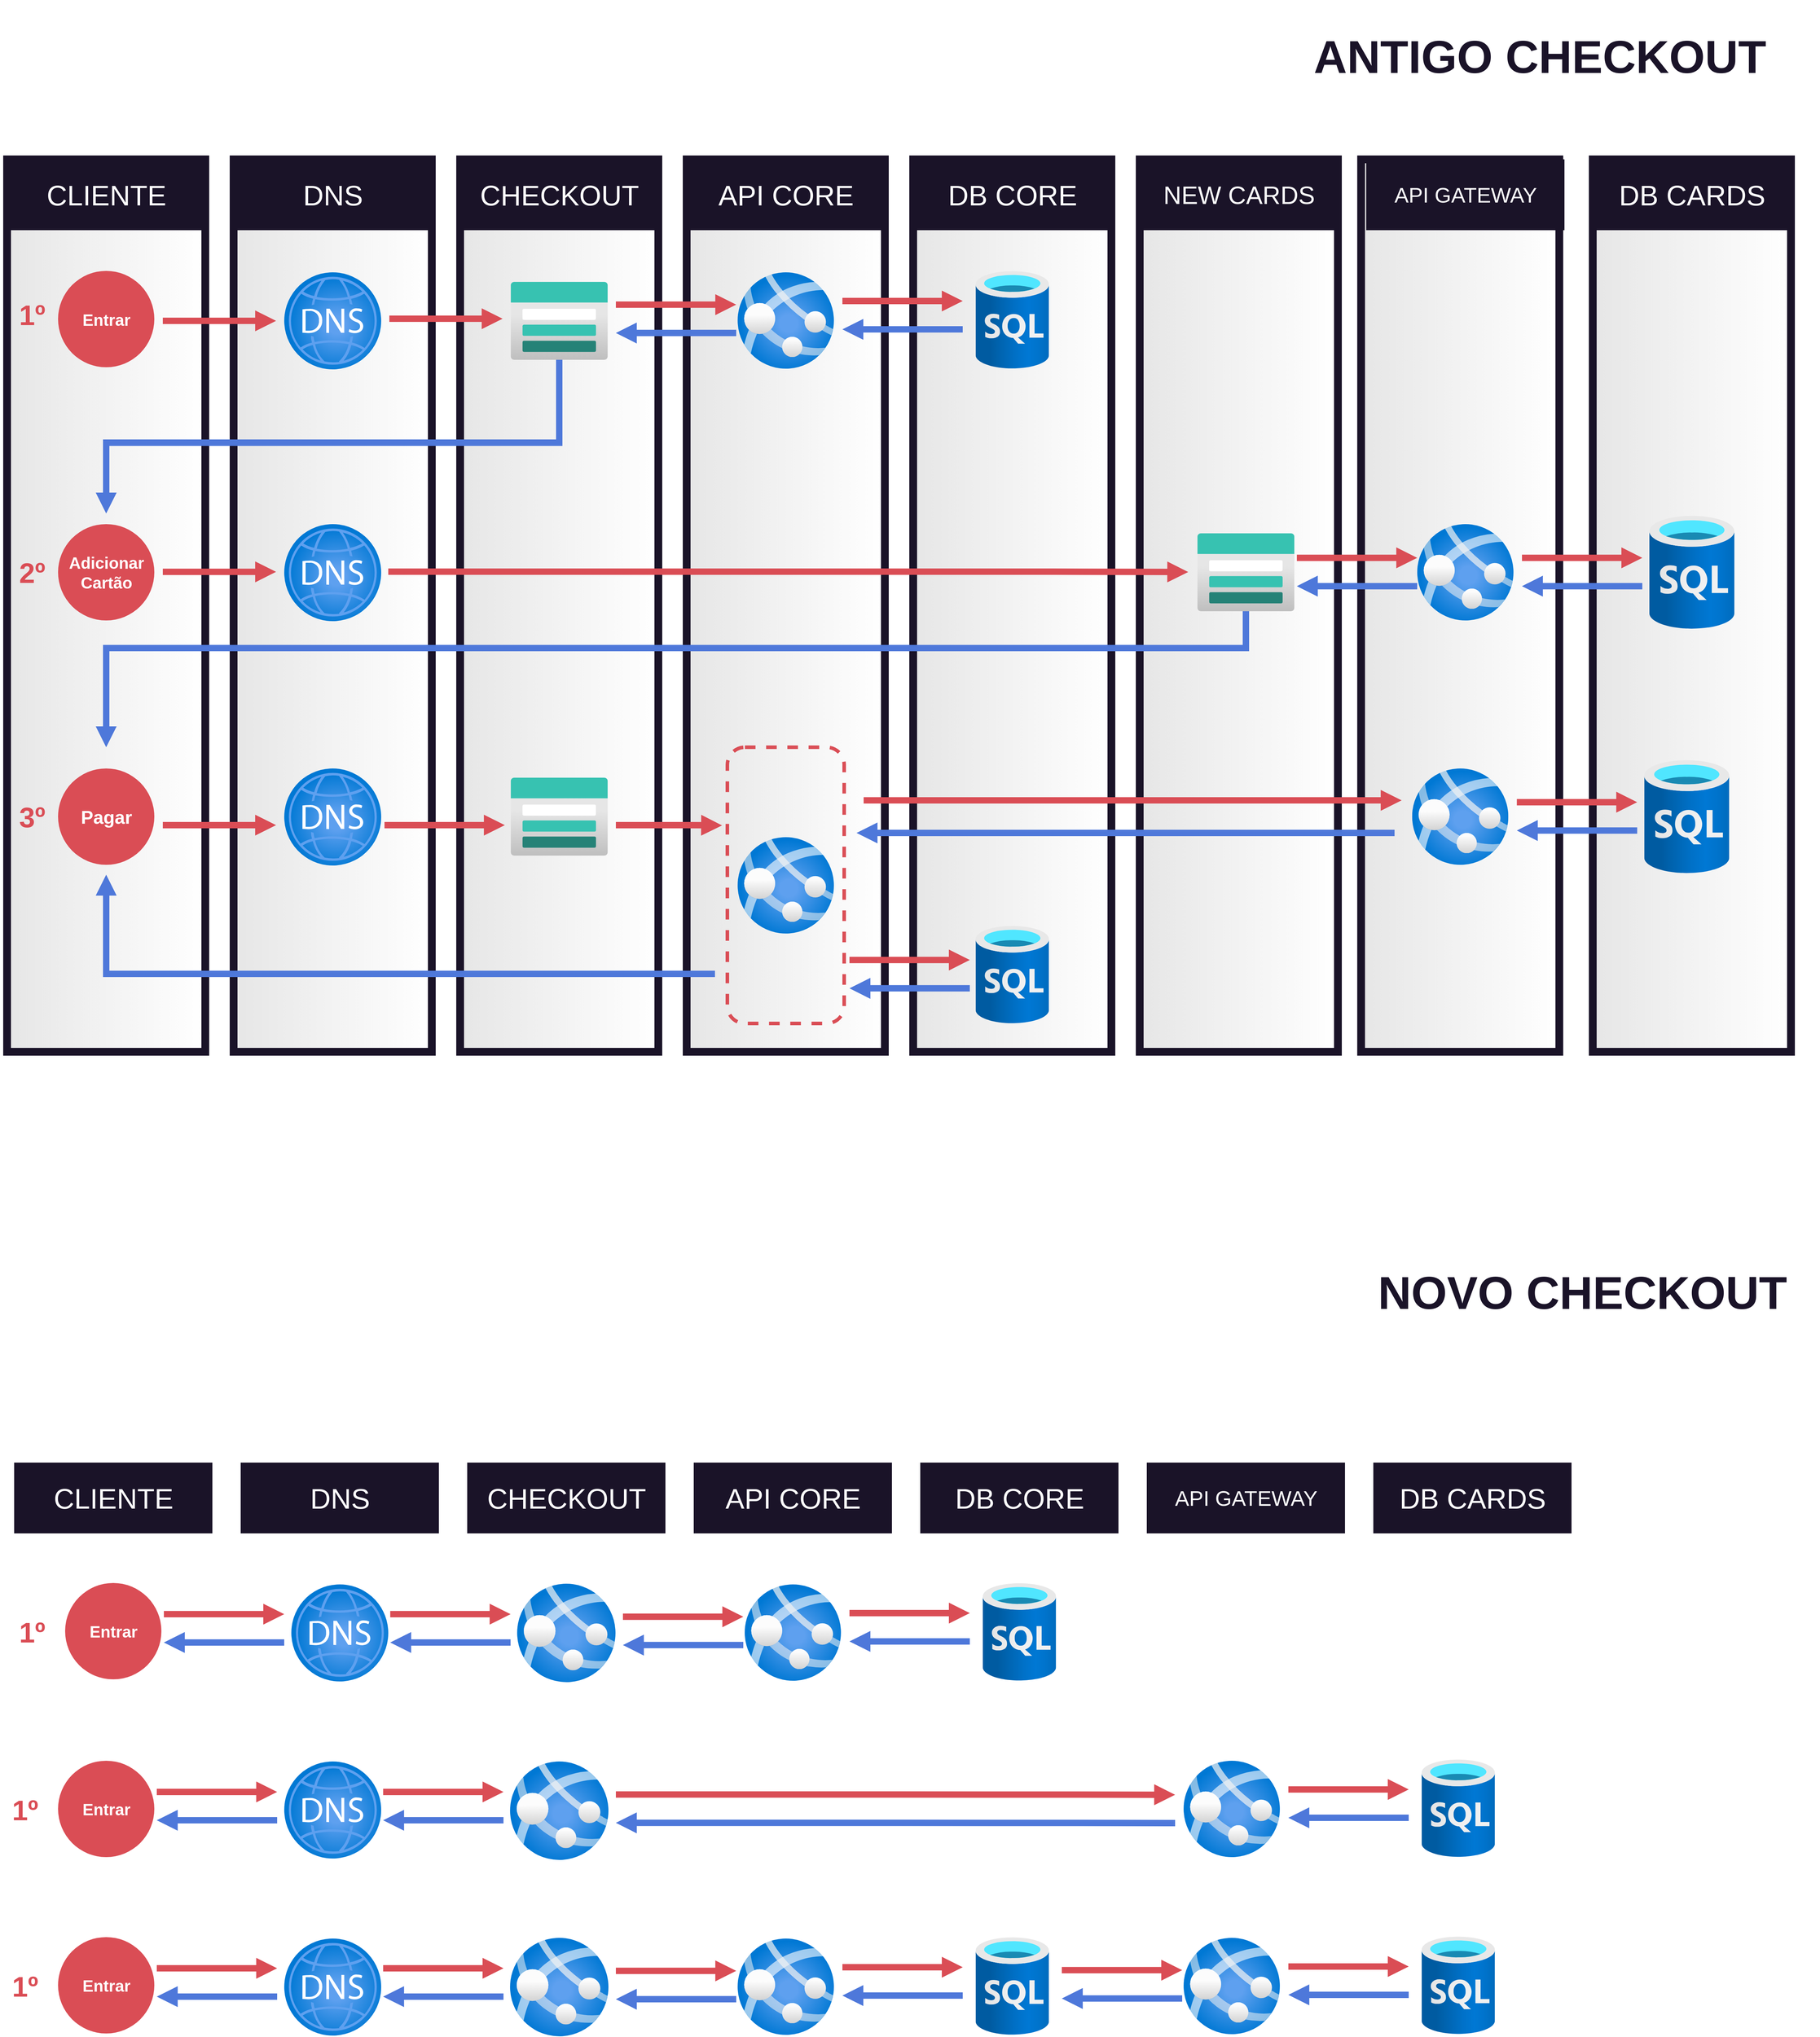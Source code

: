 <mxfile version="14.2.9" type="github">
  <diagram id="f_o0BvziBfYcsVFwPopD" name="Page-1">
    <mxGraphModel dx="3472" dy="2667" grid="1" gridSize="10" guides="1" tooltips="1" connect="1" arrows="1" fold="1" page="1" pageScale="1" pageWidth="1169" pageHeight="827" math="0" shadow="0">
      <root>
        <mxCell id="0" />
        <mxCell id="1" parent="0" />
        <mxCell id="vXBK9l9yCr8DbJ2hp1-x-25" value="" style="rounded=0;whiteSpace=wrap;html=1;strokeColor=#1A1328;strokeWidth=11;gradientDirection=east;gradientColor=#FFFFFF;fillColor=#E6E6E6;" vertex="1" parent="1">
          <mxGeometry x="2320" y="220" width="280" height="1260" as="geometry" />
        </mxCell>
        <mxCell id="vXBK9l9yCr8DbJ2hp1-x-24" value="" style="rounded=0;whiteSpace=wrap;html=1;strokeColor=#1A1328;strokeWidth=11;gradientDirection=east;gradientColor=#FFFFFF;fillColor=#E6E6E6;" vertex="1" parent="1">
          <mxGeometry x="1992.75" y="220" width="280" height="1260" as="geometry" />
        </mxCell>
        <mxCell id="vXBK9l9yCr8DbJ2hp1-x-21" value="" style="rounded=0;whiteSpace=wrap;html=1;strokeColor=#1A1328;strokeWidth=11;gradientDirection=east;gradientColor=#FFFFFF;fillColor=#E6E6E6;" vertex="1" parent="1">
          <mxGeometry x="1680" y="220" width="280" height="1260" as="geometry" />
        </mxCell>
        <mxCell id="vXBK9l9yCr8DbJ2hp1-x-19" value="" style="rounded=0;whiteSpace=wrap;html=1;strokeColor=#1A1328;strokeWidth=11;gradientDirection=east;gradientColor=#FFFFFF;fillColor=#E6E6E6;" vertex="1" parent="1">
          <mxGeometry x="1360" y="220" width="280" height="1260" as="geometry" />
        </mxCell>
        <mxCell id="vXBK9l9yCr8DbJ2hp1-x-18" value="" style="rounded=0;whiteSpace=wrap;html=1;strokeColor=#1A1328;strokeWidth=11;gradientDirection=east;gradientColor=#FFFFFF;fillColor=#E6E6E6;" vertex="1" parent="1">
          <mxGeometry x="1040" y="220" width="280" height="1260" as="geometry" />
        </mxCell>
        <mxCell id="vXBK9l9yCr8DbJ2hp1-x-17" value="" style="rounded=0;whiteSpace=wrap;html=1;strokeColor=#1A1328;strokeWidth=11;gradientDirection=east;gradientColor=#FFFFFF;fillColor=#E6E6E6;" vertex="1" parent="1">
          <mxGeometry x="720" y="220" width="280" height="1260" as="geometry" />
        </mxCell>
        <mxCell id="vXBK9l9yCr8DbJ2hp1-x-10" value="" style="rounded=0;whiteSpace=wrap;html=1;strokeColor=#1A1328;strokeWidth=11;gradientDirection=east;gradientColor=#FFFFFF;fillColor=#E6E6E6;" vertex="1" parent="1">
          <mxGeometry x="400" y="220" width="280" height="1260" as="geometry" />
        </mxCell>
        <mxCell id="3HDrs7TiIz97HyeVfw63-21" value="" style="group" parent="1" vertex="1" connectable="0">
          <mxGeometry x="80" y="220" width="280" height="1260" as="geometry" />
        </mxCell>
        <mxCell id="vXBK9l9yCr8DbJ2hp1-x-9" value="" style="rounded=0;whiteSpace=wrap;html=1;strokeColor=#1A1328;strokeWidth=11;gradientDirection=east;gradientColor=#FFFFFF;fillColor=#E6E6E6;" vertex="1" parent="3HDrs7TiIz97HyeVfw63-21">
          <mxGeometry width="280" height="1260" as="geometry" />
        </mxCell>
        <mxCell id="3HDrs7TiIz97HyeVfw63-8" value="" style="rounded=0;whiteSpace=wrap;html=1;strokeColor=none;fillColor=#1a1328;" parent="3HDrs7TiIz97HyeVfw63-21" vertex="1">
          <mxGeometry width="280" height="100" as="geometry" />
        </mxCell>
        <mxCell id="3HDrs7TiIz97HyeVfw63-1" value="&lt;blockquote&gt;&lt;font style=&quot;font-size: 40px&quot; color=&quot;#ffffff&quot;&gt;CLIENTE&lt;/font&gt;&lt;/blockquote&gt;" style="text;html=1;align=center;verticalAlign=middle;resizable=0;points=[];autosize=1;" parent="3HDrs7TiIz97HyeVfw63-21" vertex="1">
          <mxGeometry x="10" y="25" width="260" height="50" as="geometry" />
        </mxCell>
        <mxCell id="KzzJCXppMp0--s7cKcIQ-2" value="&lt;p&gt;&lt;span style=&quot;font-size: 40px&quot;&gt;&lt;font color=&quot;#da4d55&quot;&gt;&lt;b&gt;1º&lt;/b&gt;&lt;/font&gt;&lt;/span&gt;&lt;/p&gt;" style="text;html=1;align=center;verticalAlign=middle;resizable=0;points=[];autosize=1;" parent="3HDrs7TiIz97HyeVfw63-21" vertex="1">
          <mxGeometry x="10" y="194" width="50" height="50" as="geometry" />
        </mxCell>
        <mxCell id="vXBK9l9yCr8DbJ2hp1-x-8" value="&lt;p&gt;&lt;span style=&quot;font-size: 40px&quot;&gt;&lt;font color=&quot;#da4d55&quot;&gt;&lt;b&gt;3º&lt;/b&gt;&lt;/font&gt;&lt;/span&gt;&lt;/p&gt;" style="text;html=1;align=center;verticalAlign=middle;resizable=0;points=[];autosize=1;" vertex="1" parent="3HDrs7TiIz97HyeVfw63-21">
          <mxGeometry x="10" y="903" width="50" height="50" as="geometry" />
        </mxCell>
        <mxCell id="vXBK9l9yCr8DbJ2hp1-x-5" value="" style="group" vertex="1" connectable="0" parent="1">
          <mxGeometry x="130" y="2230" width="200" height="136" as="geometry" />
        </mxCell>
        <mxCell id="vXBK9l9yCr8DbJ2hp1-x-6" value="" style="ellipse;whiteSpace=wrap;html=1;aspect=fixed;fillColor=#DA4D55;strokeColor=none;" vertex="1" parent="vXBK9l9yCr8DbJ2hp1-x-5">
          <mxGeometry x="32" width="136" height="136" as="geometry" />
        </mxCell>
        <mxCell id="vXBK9l9yCr8DbJ2hp1-x-7" value="&lt;blockquote&gt;&lt;font color=&quot;#ffffff&quot;&gt;&lt;span style=&quot;font-size: 23px&quot;&gt;&lt;b&gt;Entrar&lt;/b&gt;&lt;/span&gt;&lt;/font&gt;&lt;/blockquote&gt;" style="text;html=1;align=center;verticalAlign=middle;resizable=0;points=[];autosize=1;" vertex="1" parent="vXBK9l9yCr8DbJ2hp1-x-5">
          <mxGeometry x="20" y="44" width="160" height="50" as="geometry" />
        </mxCell>
        <mxCell id="aMvKOuap34xrqxoU1A8s-1" value="" style="group" parent="1" vertex="1" connectable="0">
          <mxGeometry x="120" y="377.5" width="200" height="136" as="geometry" />
        </mxCell>
        <mxCell id="aMvKOuap34xrqxoU1A8s-2" value="" style="ellipse;whiteSpace=wrap;html=1;aspect=fixed;fillColor=#DA4D55;strokeColor=none;" parent="aMvKOuap34xrqxoU1A8s-1" vertex="1">
          <mxGeometry x="32" width="136" height="136" as="geometry" />
        </mxCell>
        <mxCell id="aMvKOuap34xrqxoU1A8s-3" value="&lt;blockquote&gt;&lt;font color=&quot;#ffffff&quot;&gt;&lt;span style=&quot;font-size: 23px&quot;&gt;&lt;b&gt;Entrar&lt;/b&gt;&lt;/span&gt;&lt;/font&gt;&lt;/blockquote&gt;" style="text;html=1;align=center;verticalAlign=middle;resizable=0;points=[];autosize=1;" parent="aMvKOuap34xrqxoU1A8s-1" vertex="1">
          <mxGeometry x="20" y="44" width="160" height="50" as="geometry" />
        </mxCell>
        <mxCell id="KzzJCXppMp0--s7cKcIQ-30" value="" style="rounded=1;whiteSpace=wrap;html=1;gradientColor=none;fillColor=none;dashed=1;strokeColor=#DA4D55;strokeWidth=5;glass=0;" parent="1" vertex="1">
          <mxGeometry x="1097.5" y="1050" width="165" height="390" as="geometry" />
        </mxCell>
        <mxCell id="3HDrs7TiIz97HyeVfw63-12" value="" style="shape=image;imageAspect=0;aspect=fixed;verticalLabelPosition=bottom;verticalAlign=top;image=https://encrypted-tbn0.gstatic.com/images?q=tbn:ANd9GcRmZmVbQkiHEiLqcfqpbLFbAjQ5cH3HpS4ydA&amp;usqp=CAU;" parent="1" vertex="1">
          <mxGeometry x="70" y="-5" width="370.91" height="160" as="geometry" />
        </mxCell>
        <mxCell id="3HDrs7TiIz97HyeVfw63-22" value="" style="group" parent="1" vertex="1" connectable="0">
          <mxGeometry x="400" y="220" width="280" height="100" as="geometry" />
        </mxCell>
        <mxCell id="3HDrs7TiIz97HyeVfw63-14" value="" style="rounded=0;whiteSpace=wrap;html=1;strokeColor=none;fillColor=#1a1328;" parent="3HDrs7TiIz97HyeVfw63-22" vertex="1">
          <mxGeometry width="280" height="100" as="geometry" />
        </mxCell>
        <mxCell id="3HDrs7TiIz97HyeVfw63-2" value="&lt;blockquote&gt;&lt;span style=&quot;font-size: 40px&quot;&gt;&lt;font color=&quot;#ffffff&quot;&gt;DNS&lt;/font&gt;&lt;/span&gt;&lt;/blockquote&gt;" style="text;html=1;align=center;verticalAlign=middle;resizable=0;points=[];autosize=1;" parent="3HDrs7TiIz97HyeVfw63-22" vertex="1">
          <mxGeometry x="50" y="25" width="180" height="50" as="geometry" />
        </mxCell>
        <mxCell id="3HDrs7TiIz97HyeVfw63-23" value="" style="group" parent="1" vertex="1" connectable="0">
          <mxGeometry x="700" y="220" width="320" height="100" as="geometry" />
        </mxCell>
        <mxCell id="3HDrs7TiIz97HyeVfw63-15" value="" style="rounded=0;whiteSpace=wrap;html=1;strokeColor=none;fillColor=#1a1328;" parent="3HDrs7TiIz97HyeVfw63-23" vertex="1">
          <mxGeometry x="20" width="280" height="100" as="geometry" />
        </mxCell>
        <mxCell id="3HDrs7TiIz97HyeVfw63-3" value="&lt;blockquote&gt;&lt;font style=&quot;font-size: 40px&quot; color=&quot;#ffffff&quot;&gt;CHECKOUT&lt;/font&gt;&lt;/blockquote&gt;" style="text;html=1;align=center;verticalAlign=middle;resizable=0;points=[];autosize=1;" parent="3HDrs7TiIz97HyeVfw63-23" vertex="1">
          <mxGeometry y="25" width="320" height="50" as="geometry" />
        </mxCell>
        <mxCell id="3HDrs7TiIz97HyeVfw63-24" value="" style="group" parent="1" vertex="1" connectable="0">
          <mxGeometry x="1035" y="220" width="290" height="100" as="geometry" />
        </mxCell>
        <mxCell id="3HDrs7TiIz97HyeVfw63-16" value="" style="rounded=0;whiteSpace=wrap;html=1;strokeColor=none;fillColor=#1a1328;" parent="3HDrs7TiIz97HyeVfw63-24" vertex="1">
          <mxGeometry x="5" width="280" height="100" as="geometry" />
        </mxCell>
        <mxCell id="3HDrs7TiIz97HyeVfw63-4" value="&lt;blockquote&gt;&lt;font style=&quot;font-size: 40px&quot; color=&quot;#ffffff&quot;&gt;API CORE&lt;/font&gt;&lt;/blockquote&gt;" style="text;html=1;align=center;verticalAlign=middle;resizable=0;points=[];autosize=1;" parent="3HDrs7TiIz97HyeVfw63-24" vertex="1">
          <mxGeometry y="25" width="290" height="50" as="geometry" />
        </mxCell>
        <mxCell id="3HDrs7TiIz97HyeVfw63-25" value="" style="group" parent="1" vertex="1" connectable="0">
          <mxGeometry x="1360" y="220" width="280" height="100" as="geometry" />
        </mxCell>
        <mxCell id="3HDrs7TiIz97HyeVfw63-17" value="" style="rounded=0;whiteSpace=wrap;html=1;strokeColor=none;fillColor=#1a1328;" parent="3HDrs7TiIz97HyeVfw63-25" vertex="1">
          <mxGeometry width="280" height="100" as="geometry" />
        </mxCell>
        <mxCell id="3HDrs7TiIz97HyeVfw63-5" value="&lt;blockquote&gt;&lt;font style=&quot;font-size: 40px&quot; color=&quot;#ffffff&quot;&gt;DB CORE&lt;/font&gt;&lt;/blockquote&gt;" style="text;html=1;align=center;verticalAlign=middle;resizable=0;points=[];autosize=1;" parent="3HDrs7TiIz97HyeVfw63-25" vertex="1">
          <mxGeometry y="25" width="280" height="50" as="geometry" />
        </mxCell>
        <mxCell id="3HDrs7TiIz97HyeVfw63-26" value="" style="group" parent="1" vertex="1" connectable="0">
          <mxGeometry x="1990" y="220" width="300" height="100" as="geometry" />
        </mxCell>
        <mxCell id="3HDrs7TiIz97HyeVfw63-18" value="" style="rounded=0;whiteSpace=wrap;html=1;strokeColor=none;fillColor=#1a1328;" parent="3HDrs7TiIz97HyeVfw63-26" vertex="1">
          <mxGeometry x="10" width="280" height="100" as="geometry" />
        </mxCell>
        <mxCell id="3HDrs7TiIz97HyeVfw63-6" value="&lt;blockquote style=&quot;font-size: 30px&quot;&gt;&lt;font color=&quot;#ffffff&quot; style=&quot;font-size: 30px&quot;&gt;API&amp;nbsp;&lt;/font&gt;&lt;span style=&quot;color: rgb(255 , 255 , 255)&quot;&gt;GATEWAY&lt;/span&gt;&lt;/blockquote&gt;" style="text;html=1;align=center;verticalAlign=middle;resizable=0;points=[];autosize=1;" parent="3HDrs7TiIz97HyeVfw63-26" vertex="1">
          <mxGeometry y="10" width="300" height="80" as="geometry" />
        </mxCell>
        <mxCell id="3HDrs7TiIz97HyeVfw63-27" value="" style="group" parent="1" vertex="1" connectable="0">
          <mxGeometry x="2310" y="220" width="300" height="100" as="geometry" />
        </mxCell>
        <mxCell id="3HDrs7TiIz97HyeVfw63-19" value="" style="rounded=0;whiteSpace=wrap;html=1;strokeColor=none;fillColor=#1a1328;" parent="3HDrs7TiIz97HyeVfw63-27" vertex="1">
          <mxGeometry x="10" width="280" height="100" as="geometry" />
        </mxCell>
        <mxCell id="3HDrs7TiIz97HyeVfw63-7" value="&lt;blockquote&gt;&lt;font style=&quot;font-size: 40px&quot; color=&quot;#ffffff&quot;&gt;DB CARDS&lt;/font&gt;&lt;/blockquote&gt;" style="text;html=1;align=center;verticalAlign=middle;resizable=0;points=[];autosize=1;" parent="3HDrs7TiIz97HyeVfw63-27" vertex="1">
          <mxGeometry y="25" width="300" height="50" as="geometry" />
        </mxCell>
        <mxCell id="3HDrs7TiIz97HyeVfw63-43" style="edgeStyle=orthogonalEdgeStyle;rounded=0;orthogonalLoop=1;jettySize=auto;html=1;strokeWidth=9;endArrow=block;endFill=1;strokeColor=#DA4D55;" parent="1" edge="1">
          <mxGeometry relative="1" as="geometry">
            <mxPoint x="300" y="448" as="sourcePoint" />
            <mxPoint x="460" y="448" as="targetPoint" />
          </mxGeometry>
        </mxCell>
        <mxCell id="3HDrs7TiIz97HyeVfw63-30" value="" style="aspect=fixed;html=1;points=[];align=center;image;fontSize=12;image=img/lib/azure2/networking/DNS_Zones.svg;strokeColor=#FFFFFF;fillColor=#1a1328;" parent="1" vertex="1">
          <mxGeometry x="471.5" y="379.5" width="137" height="137" as="geometry" />
        </mxCell>
        <mxCell id="3HDrs7TiIz97HyeVfw63-33" value="" style="aspect=fixed;html=1;points=[];align=center;image;fontSize=12;image=img/lib/azure2/storage/Storage_Accounts.svg;strokeColor=#FFFFFF;fillColor=#1a1328;" parent="1" vertex="1">
          <mxGeometry x="791.25" y="393" width="137.5" height="110" as="geometry" />
        </mxCell>
        <mxCell id="3HDrs7TiIz97HyeVfw63-37" value="" style="aspect=fixed;html=1;points=[];align=center;image;fontSize=12;image=img/lib/azure2/containers/App_Services.svg;strokeColor=#FFFFFF;fillColor=#1a1328;" parent="1" vertex="1">
          <mxGeometry x="1112" y="379.5" width="136" height="136" as="geometry" />
        </mxCell>
        <mxCell id="3HDrs7TiIz97HyeVfw63-39" value="" style="aspect=fixed;html=1;points=[];align=center;image;fontSize=12;image=img/lib/azure2/databases/SQL_Database.svg;strokeColor=#FFFFFF;fillColor=#1A1328;" parent="1" vertex="1">
          <mxGeometry x="1448.25" y="377.5" width="103.5" height="138" as="geometry" />
        </mxCell>
        <mxCell id="3HDrs7TiIz97HyeVfw63-40" value="" style="aspect=fixed;html=1;points=[];align=center;image;fontSize=12;image=img/lib/azure2/containers/App_Services.svg;strokeColor=#FFFFFF;fillColor=#1a1328;" parent="1" vertex="1">
          <mxGeometry x="2072" y="735" width="136" height="136" as="geometry" />
        </mxCell>
        <mxCell id="3HDrs7TiIz97HyeVfw63-42" value="" style="aspect=fixed;html=1;points=[];align=center;image;fontSize=12;image=img/lib/azure2/databases/SQL_Database.svg;strokeColor=#FFFFFF;fillColor=#1A1328;" parent="1" vertex="1">
          <mxGeometry x="2400" y="723" width="120" height="160" as="geometry" />
        </mxCell>
        <mxCell id="3HDrs7TiIz97HyeVfw63-44" style="edgeStyle=orthogonalEdgeStyle;rounded=0;orthogonalLoop=1;jettySize=auto;html=1;strokeWidth=9;endArrow=block;endFill=1;strokeColor=#DA4D55;" parent="1" edge="1">
          <mxGeometry relative="1" as="geometry">
            <mxPoint x="620" y="445" as="sourcePoint" />
            <mxPoint x="780" y="445" as="targetPoint" />
          </mxGeometry>
        </mxCell>
        <mxCell id="3HDrs7TiIz97HyeVfw63-53" style="edgeStyle=orthogonalEdgeStyle;rounded=0;orthogonalLoop=1;jettySize=auto;html=1;strokeWidth=9;endArrow=block;endFill=1;strokeColor=#DA4D55;" parent="1" edge="1">
          <mxGeometry relative="1" as="geometry">
            <mxPoint x="1260" y="420.0" as="sourcePoint" />
            <mxPoint x="1430" y="420.0" as="targetPoint" />
          </mxGeometry>
        </mxCell>
        <mxCell id="3HDrs7TiIz97HyeVfw63-54" style="edgeStyle=orthogonalEdgeStyle;rounded=0;orthogonalLoop=1;jettySize=auto;html=1;strokeWidth=9;endArrow=none;endFill=0;startArrow=block;startFill=1;strokeColor=#4E78DA;" parent="1" edge="1">
          <mxGeometry relative="1" as="geometry">
            <mxPoint x="1260" y="460.0" as="sourcePoint" />
            <mxPoint x="1430" y="460.0" as="targetPoint" />
          </mxGeometry>
        </mxCell>
        <mxCell id="3HDrs7TiIz97HyeVfw63-55" style="edgeStyle=orthogonalEdgeStyle;rounded=0;orthogonalLoop=1;jettySize=auto;html=1;strokeWidth=9;endArrow=block;endFill=1;strokeColor=#DA4D55;" parent="1" edge="1">
          <mxGeometry relative="1" as="geometry">
            <mxPoint x="940" y="425.16" as="sourcePoint" />
            <mxPoint x="1110" y="425.16" as="targetPoint" />
          </mxGeometry>
        </mxCell>
        <mxCell id="3HDrs7TiIz97HyeVfw63-56" style="edgeStyle=orthogonalEdgeStyle;rounded=0;orthogonalLoop=1;jettySize=auto;html=1;strokeWidth=9;endArrow=none;endFill=0;startArrow=block;startFill=1;strokeColor=#4E78DA;" parent="1" edge="1">
          <mxGeometry relative="1" as="geometry">
            <mxPoint x="940" y="465.16" as="sourcePoint" />
            <mxPoint x="1110" y="465.16" as="targetPoint" />
          </mxGeometry>
        </mxCell>
        <mxCell id="KzzJCXppMp0--s7cKcIQ-1" style="edgeStyle=orthogonalEdgeStyle;rounded=0;orthogonalLoop=1;jettySize=auto;html=1;strokeWidth=9;endArrow=none;endFill=0;startArrow=block;startFill=1;strokeColor=#4E78DA;" parent="1" target="3HDrs7TiIz97HyeVfw63-33" edge="1">
          <mxGeometry relative="1" as="geometry">
            <mxPoint x="220" y="720" as="sourcePoint" />
            <mxPoint x="880" y="560.0" as="targetPoint" />
            <Array as="points">
              <mxPoint x="220" y="620" />
              <mxPoint x="860" y="620" />
            </Array>
          </mxGeometry>
        </mxCell>
        <mxCell id="KzzJCXppMp0--s7cKcIQ-6" style="edgeStyle=orthogonalEdgeStyle;rounded=0;orthogonalLoop=1;jettySize=auto;html=1;strokeWidth=9;endArrow=block;endFill=1;strokeColor=#DA4D55;" parent="1" edge="1">
          <mxGeometry relative="1" as="geometry">
            <mxPoint x="618.5" y="802.07" as="sourcePoint" />
            <mxPoint x="1748.5" y="802.57" as="targetPoint" />
            <Array as="points">
              <mxPoint x="1558.5" y="802.57" />
              <mxPoint x="1558.5" y="802.57" />
            </Array>
          </mxGeometry>
        </mxCell>
        <mxCell id="KzzJCXppMp0--s7cKcIQ-8" value="" style="group" parent="1" vertex="1" connectable="0">
          <mxGeometry x="1670" y="220" width="320" height="100" as="geometry" />
        </mxCell>
        <mxCell id="KzzJCXppMp0--s7cKcIQ-9" value="" style="rounded=0;whiteSpace=wrap;html=1;strokeColor=none;fillColor=#1a1328;" parent="KzzJCXppMp0--s7cKcIQ-8" vertex="1">
          <mxGeometry x="10" width="280" height="100" as="geometry" />
        </mxCell>
        <mxCell id="KzzJCXppMp0--s7cKcIQ-10" value="&lt;blockquote&gt;&lt;font color=&quot;#ffffff&quot; style=&quot;font-size: 35px&quot;&gt;NEW CARDS&lt;/font&gt;&lt;/blockquote&gt;" style="text;html=1;align=center;verticalAlign=middle;resizable=0;points=[];autosize=1;" parent="KzzJCXppMp0--s7cKcIQ-8" vertex="1">
          <mxGeometry x="-5" y="25" width="310" height="50" as="geometry" />
        </mxCell>
        <mxCell id="KzzJCXppMp0--s7cKcIQ-11" value="" style="aspect=fixed;html=1;points=[];align=center;image;fontSize=12;image=img/lib/azure2/storage/Storage_Accounts.svg;strokeColor=#FFFFFF;fillColor=#1a1328;" parent="1" vertex="1">
          <mxGeometry x="1761.25" y="748" width="137.5" height="110" as="geometry" />
        </mxCell>
        <mxCell id="KzzJCXppMp0--s7cKcIQ-12" style="edgeStyle=orthogonalEdgeStyle;rounded=0;orthogonalLoop=1;jettySize=auto;html=1;strokeWidth=9;endArrow=block;endFill=1;strokeColor=#DA4D55;" parent="1" edge="1">
          <mxGeometry relative="1" as="geometry">
            <mxPoint x="2220" y="782.58" as="sourcePoint" />
            <mxPoint x="2390" y="782.58" as="targetPoint" />
          </mxGeometry>
        </mxCell>
        <mxCell id="KzzJCXppMp0--s7cKcIQ-13" style="edgeStyle=orthogonalEdgeStyle;rounded=0;orthogonalLoop=1;jettySize=auto;html=1;strokeWidth=9;endArrow=none;endFill=0;startArrow=block;startFill=1;strokeColor=#4E78DA;" parent="1" edge="1">
          <mxGeometry relative="1" as="geometry">
            <mxPoint x="2220" y="822.58" as="sourcePoint" />
            <mxPoint x="2390" y="822.58" as="targetPoint" />
          </mxGeometry>
        </mxCell>
        <mxCell id="KzzJCXppMp0--s7cKcIQ-14" style="edgeStyle=orthogonalEdgeStyle;rounded=0;orthogonalLoop=1;jettySize=auto;html=1;strokeWidth=9;endArrow=block;endFill=1;strokeColor=#DA4D55;" parent="1" edge="1">
          <mxGeometry relative="1" as="geometry">
            <mxPoint x="1902" y="782.58" as="sourcePoint" />
            <mxPoint x="2072" y="782.58" as="targetPoint" />
          </mxGeometry>
        </mxCell>
        <mxCell id="KzzJCXppMp0--s7cKcIQ-15" style="edgeStyle=orthogonalEdgeStyle;rounded=0;orthogonalLoop=1;jettySize=auto;html=1;strokeWidth=9;endArrow=none;endFill=0;startArrow=block;startFill=1;strokeColor=#4E78DA;" parent="1" edge="1">
          <mxGeometry relative="1" as="geometry">
            <mxPoint x="1902" y="822.58" as="sourcePoint" />
            <mxPoint x="2072" y="822.58" as="targetPoint" />
          </mxGeometry>
        </mxCell>
        <mxCell id="KzzJCXppMp0--s7cKcIQ-16" style="edgeStyle=orthogonalEdgeStyle;rounded=0;orthogonalLoop=1;jettySize=auto;html=1;strokeWidth=9;endArrow=none;endFill=0;startArrow=block;startFill=1;strokeColor=#4E78DA;" parent="1" target="KzzJCXppMp0--s7cKcIQ-11" edge="1">
          <mxGeometry relative="1" as="geometry">
            <mxPoint x="220" y="1050" as="sourcePoint" />
            <mxPoint x="1820" y="860" as="targetPoint" />
            <Array as="points">
              <mxPoint x="220" y="910" />
              <mxPoint x="1830" y="910" />
            </Array>
          </mxGeometry>
        </mxCell>
        <mxCell id="KzzJCXppMp0--s7cKcIQ-17" value="" style="aspect=fixed;html=1;points=[];align=center;image;fontSize=12;image=img/lib/azure2/networking/DNS_Zones.svg;strokeColor=#FFFFFF;fillColor=#1a1328;" parent="1" vertex="1">
          <mxGeometry x="471.5" y="735" width="137" height="137" as="geometry" />
        </mxCell>
        <mxCell id="KzzJCXppMp0--s7cKcIQ-18" style="edgeStyle=orthogonalEdgeStyle;rounded=0;orthogonalLoop=1;jettySize=auto;html=1;strokeWidth=9;endArrow=block;endFill=1;strokeColor=#DA4D55;" parent="1" edge="1">
          <mxGeometry relative="1" as="geometry">
            <mxPoint x="300" y="802.41" as="sourcePoint" />
            <mxPoint x="460" y="802.41" as="targetPoint" />
          </mxGeometry>
        </mxCell>
        <mxCell id="KzzJCXppMp0--s7cKcIQ-21" value="" style="group" parent="1" vertex="1" connectable="0">
          <mxGeometry x="120" y="735" width="200" height="136" as="geometry" />
        </mxCell>
        <mxCell id="KzzJCXppMp0--s7cKcIQ-3" value="" style="ellipse;whiteSpace=wrap;html=1;aspect=fixed;fillColor=#DA4D55;strokeColor=none;" parent="KzzJCXppMp0--s7cKcIQ-21" vertex="1">
          <mxGeometry x="32" width="136" height="136" as="geometry" />
        </mxCell>
        <mxCell id="KzzJCXppMp0--s7cKcIQ-20" value="&lt;blockquote&gt;&lt;font style=&quot;font-size: 23px&quot; color=&quot;#ffffff&quot;&gt;&lt;b&gt;Adicionar&lt;br&gt;Cartão&lt;/b&gt;&lt;/font&gt;&lt;/blockquote&gt;" style="text;html=1;align=center;verticalAlign=middle;resizable=0;points=[];autosize=1;" parent="KzzJCXppMp0--s7cKcIQ-21" vertex="1">
          <mxGeometry y="34" width="200" height="70" as="geometry" />
        </mxCell>
        <mxCell id="KzzJCXppMp0--s7cKcIQ-4" value="&lt;p&gt;&lt;span style=&quot;font-size: 40px&quot;&gt;&lt;font color=&quot;#da4d55&quot;&gt;&lt;b&gt;2º&lt;/b&gt;&lt;/font&gt;&lt;/span&gt;&lt;/p&gt;" style="text;html=1;align=center;verticalAlign=middle;resizable=0;points=[];autosize=1;" parent="KzzJCXppMp0--s7cKcIQ-21" vertex="1">
          <mxGeometry x="-30" y="43" width="50" height="50" as="geometry" />
        </mxCell>
        <mxCell id="KzzJCXppMp0--s7cKcIQ-23" value="" style="group" parent="1" vertex="1" connectable="0">
          <mxGeometry x="120" y="1080" width="200" height="136" as="geometry" />
        </mxCell>
        <mxCell id="KzzJCXppMp0--s7cKcIQ-24" value="" style="ellipse;whiteSpace=wrap;html=1;aspect=fixed;fillColor=#DA4D55;strokeColor=none;" parent="KzzJCXppMp0--s7cKcIQ-23" vertex="1">
          <mxGeometry x="32" width="136" height="136" as="geometry" />
        </mxCell>
        <mxCell id="KzzJCXppMp0--s7cKcIQ-25" value="&lt;blockquote&gt;&lt;font color=&quot;#ffffff&quot; size=&quot;1&quot;&gt;&lt;b style=&quot;font-size: 26px&quot;&gt;Pagar&lt;/b&gt;&lt;/font&gt;&lt;/blockquote&gt;" style="text;html=1;align=center;verticalAlign=middle;resizable=0;points=[];autosize=1;" parent="KzzJCXppMp0--s7cKcIQ-23" vertex="1">
          <mxGeometry x="15" y="44" width="170" height="50" as="geometry" />
        </mxCell>
        <mxCell id="KzzJCXppMp0--s7cKcIQ-26" value="" style="aspect=fixed;html=1;points=[];align=center;image;fontSize=12;image=img/lib/azure2/networking/DNS_Zones.svg;strokeColor=#FFFFFF;fillColor=#1a1328;" parent="1" vertex="1">
          <mxGeometry x="471.5" y="1080" width="137" height="137" as="geometry" />
        </mxCell>
        <mxCell id="KzzJCXppMp0--s7cKcIQ-27" value="" style="aspect=fixed;html=1;points=[];align=center;image;fontSize=12;image=img/lib/azure2/storage/Storage_Accounts.svg;strokeColor=#FFFFFF;fillColor=#1a1328;" parent="1" vertex="1">
          <mxGeometry x="791.25" y="1093" width="137.5" height="110" as="geometry" />
        </mxCell>
        <mxCell id="KzzJCXppMp0--s7cKcIQ-29" value="" style="aspect=fixed;html=1;points=[];align=center;image;fontSize=12;image=img/lib/azure2/containers/App_Services.svg;strokeColor=#FFFFFF;fillColor=#1a1328;" parent="1" vertex="1">
          <mxGeometry x="1112" y="1177" width="136" height="136" as="geometry" />
        </mxCell>
        <mxCell id="KzzJCXppMp0--s7cKcIQ-32" value="" style="aspect=fixed;html=1;points=[];align=center;image;fontSize=12;image=img/lib/azure2/databases/SQL_Database.svg;strokeColor=#FFFFFF;fillColor=#1A1328;" parent="1" vertex="1">
          <mxGeometry x="1448.25" y="1302" width="103.5" height="138" as="geometry" />
        </mxCell>
        <mxCell id="KzzJCXppMp0--s7cKcIQ-33" style="edgeStyle=orthogonalEdgeStyle;rounded=0;orthogonalLoop=1;jettySize=auto;html=1;strokeWidth=9;endArrow=block;endFill=1;strokeColor=#DA4D55;" parent="1" edge="1">
          <mxGeometry relative="1" as="geometry">
            <mxPoint x="1270" y="1350.41" as="sourcePoint" />
            <mxPoint x="1440" y="1350.41" as="targetPoint" />
          </mxGeometry>
        </mxCell>
        <mxCell id="KzzJCXppMp0--s7cKcIQ-34" style="edgeStyle=orthogonalEdgeStyle;rounded=0;orthogonalLoop=1;jettySize=auto;html=1;strokeWidth=9;endArrow=none;endFill=0;startArrow=block;startFill=1;strokeColor=#4E78DA;" parent="1" edge="1">
          <mxGeometry relative="1" as="geometry">
            <mxPoint x="1270" y="1390.41" as="sourcePoint" />
            <mxPoint x="1440" y="1390.41" as="targetPoint" />
          </mxGeometry>
        </mxCell>
        <mxCell id="KzzJCXppMp0--s7cKcIQ-35" style="edgeStyle=orthogonalEdgeStyle;rounded=0;orthogonalLoop=1;jettySize=auto;html=1;strokeWidth=9;endArrow=block;endFill=1;strokeColor=#DA4D55;" parent="1" edge="1">
          <mxGeometry relative="1" as="geometry">
            <mxPoint x="300" y="1160.0" as="sourcePoint" />
            <mxPoint x="460" y="1160.0" as="targetPoint" />
          </mxGeometry>
        </mxCell>
        <mxCell id="KzzJCXppMp0--s7cKcIQ-36" value="" style="aspect=fixed;html=1;points=[];align=center;image;fontSize=12;image=img/lib/azure2/containers/App_Services.svg;strokeColor=#FFFFFF;fillColor=#1a1328;" parent="1" vertex="1">
          <mxGeometry x="2064.75" y="1080" width="136" height="136" as="geometry" />
        </mxCell>
        <mxCell id="KzzJCXppMp0--s7cKcIQ-37" value="" style="aspect=fixed;html=1;points=[];align=center;image;fontSize=12;image=img/lib/azure2/databases/SQL_Database.svg;strokeColor=#FFFFFF;fillColor=#1A1328;" parent="1" vertex="1">
          <mxGeometry x="2392.75" y="1068" width="120" height="160" as="geometry" />
        </mxCell>
        <mxCell id="KzzJCXppMp0--s7cKcIQ-39" style="edgeStyle=orthogonalEdgeStyle;rounded=0;orthogonalLoop=1;jettySize=auto;html=1;strokeWidth=9;endArrow=block;endFill=1;strokeColor=#DA4D55;" parent="1" edge="1">
          <mxGeometry relative="1" as="geometry">
            <mxPoint x="2212.75" y="1127.58" as="sourcePoint" />
            <mxPoint x="2382.75" y="1127.58" as="targetPoint" />
          </mxGeometry>
        </mxCell>
        <mxCell id="KzzJCXppMp0--s7cKcIQ-40" style="edgeStyle=orthogonalEdgeStyle;rounded=0;orthogonalLoop=1;jettySize=auto;html=1;strokeWidth=9;endArrow=none;endFill=0;startArrow=block;startFill=1;strokeColor=#4E78DA;" parent="1" edge="1">
          <mxGeometry relative="1" as="geometry">
            <mxPoint x="2212.75" y="1167.58" as="sourcePoint" />
            <mxPoint x="2382.75" y="1167.58" as="targetPoint" />
          </mxGeometry>
        </mxCell>
        <mxCell id="KzzJCXppMp0--s7cKcIQ-43" style="edgeStyle=orthogonalEdgeStyle;rounded=0;orthogonalLoop=1;jettySize=auto;html=1;strokeWidth=9;endArrow=block;endFill=1;strokeColor=#DA4D55;" parent="1" edge="1">
          <mxGeometry relative="1" as="geometry">
            <mxPoint x="1290" y="1125" as="sourcePoint" />
            <mxPoint x="2050" y="1125" as="targetPoint" />
            <Array as="points">
              <mxPoint x="1555" y="1125.17" />
              <mxPoint x="1555" y="1125.17" />
            </Array>
          </mxGeometry>
        </mxCell>
        <mxCell id="KzzJCXppMp0--s7cKcIQ-44" style="edgeStyle=orthogonalEdgeStyle;rounded=0;orthogonalLoop=1;jettySize=auto;html=1;strokeWidth=9;endArrow=none;endFill=0;startArrow=block;startFill=1;strokeColor=#4E78DA;" parent="1" edge="1">
          <mxGeometry relative="1" as="geometry">
            <mxPoint x="1280" y="1171" as="sourcePoint" />
            <mxPoint x="2040" y="1171" as="targetPoint" />
            <Array as="points">
              <mxPoint x="1630" y="1171" />
              <mxPoint x="1630" y="1171" />
            </Array>
          </mxGeometry>
        </mxCell>
        <mxCell id="KzzJCXppMp0--s7cKcIQ-45" style="edgeStyle=orthogonalEdgeStyle;rounded=0;orthogonalLoop=1;jettySize=auto;html=1;strokeWidth=9;endArrow=block;endFill=1;strokeColor=#DA4D55;" parent="1" edge="1">
          <mxGeometry relative="1" as="geometry">
            <mxPoint x="613.13" y="1160.0" as="sourcePoint" />
            <mxPoint x="783.13" y="1160.0" as="targetPoint" />
          </mxGeometry>
        </mxCell>
        <mxCell id="KzzJCXppMp0--s7cKcIQ-47" style="edgeStyle=orthogonalEdgeStyle;rounded=0;orthogonalLoop=1;jettySize=auto;html=1;strokeWidth=9;endArrow=block;endFill=1;strokeColor=#DA4D55;" parent="1" edge="1">
          <mxGeometry relative="1" as="geometry">
            <mxPoint x="940.0" y="1160.01" as="sourcePoint" />
            <mxPoint x="1090" y="1160.35" as="targetPoint" />
            <Array as="points">
              <mxPoint x="1040" y="1160.35" />
              <mxPoint x="1040" y="1160.35" />
            </Array>
          </mxGeometry>
        </mxCell>
        <mxCell id="KzzJCXppMp0--s7cKcIQ-49" style="edgeStyle=orthogonalEdgeStyle;rounded=0;orthogonalLoop=1;jettySize=auto;html=1;strokeWidth=9;endArrow=none;endFill=0;startArrow=block;startFill=1;strokeColor=#4E78DA;" parent="1" edge="1">
          <mxGeometry relative="1" as="geometry">
            <mxPoint x="220" y="1230" as="sourcePoint" />
            <mxPoint x="1080" y="1370" as="targetPoint" />
            <Array as="points">
              <mxPoint x="220" y="1370" />
              <mxPoint x="1080" y="1370" />
            </Array>
          </mxGeometry>
        </mxCell>
        <mxCell id="KzzJCXppMp0--s7cKcIQ-50" value="&lt;blockquote&gt;&lt;font color=&quot;#1a1328&quot; size=&quot;1&quot;&gt;&lt;b style=&quot;font-size: 65px&quot;&gt;ANTIGO CHECKOUT&lt;/b&gt;&lt;/font&gt;&lt;/blockquote&gt;" style="text;html=1;align=center;verticalAlign=middle;resizable=0;points=[];autosize=1;" parent="1" vertex="1">
          <mxGeometry x="1880" y="45" width="730" height="60" as="geometry" />
        </mxCell>
        <mxCell id="KzzJCXppMp0--s7cKcIQ-51" value="" style="group" parent="1" vertex="1" connectable="0">
          <mxGeometry x="90" y="2060" width="280" height="100" as="geometry" />
        </mxCell>
        <mxCell id="KzzJCXppMp0--s7cKcIQ-52" value="" style="rounded=0;whiteSpace=wrap;html=1;strokeColor=none;fillColor=#1a1328;" parent="KzzJCXppMp0--s7cKcIQ-51" vertex="1">
          <mxGeometry width="280" height="100" as="geometry" />
        </mxCell>
        <mxCell id="KzzJCXppMp0--s7cKcIQ-53" value="&lt;blockquote&gt;&lt;font style=&quot;font-size: 40px&quot; color=&quot;#ffffff&quot;&gt;CLIENTE&lt;/font&gt;&lt;/blockquote&gt;" style="text;html=1;align=center;verticalAlign=middle;resizable=0;points=[];autosize=1;" parent="KzzJCXppMp0--s7cKcIQ-51" vertex="1">
          <mxGeometry x="10" y="25" width="260" height="50" as="geometry" />
        </mxCell>
        <mxCell id="KzzJCXppMp0--s7cKcIQ-54" value="" style="group" parent="1" vertex="1" connectable="0">
          <mxGeometry x="410" y="2060" width="280" height="100" as="geometry" />
        </mxCell>
        <mxCell id="KzzJCXppMp0--s7cKcIQ-55" value="" style="rounded=0;whiteSpace=wrap;html=1;strokeColor=none;fillColor=#1a1328;" parent="KzzJCXppMp0--s7cKcIQ-54" vertex="1">
          <mxGeometry width="280" height="100" as="geometry" />
        </mxCell>
        <mxCell id="KzzJCXppMp0--s7cKcIQ-56" value="&lt;blockquote&gt;&lt;span style=&quot;font-size: 40px&quot;&gt;&lt;font color=&quot;#ffffff&quot;&gt;DNS&lt;/font&gt;&lt;/span&gt;&lt;/blockquote&gt;" style="text;html=1;align=center;verticalAlign=middle;resizable=0;points=[];autosize=1;" parent="KzzJCXppMp0--s7cKcIQ-54" vertex="1">
          <mxGeometry x="50" y="25" width="180" height="50" as="geometry" />
        </mxCell>
        <mxCell id="KzzJCXppMp0--s7cKcIQ-57" value="" style="group" parent="1" vertex="1" connectable="0">
          <mxGeometry x="710" y="2060" width="320" height="100" as="geometry" />
        </mxCell>
        <mxCell id="KzzJCXppMp0--s7cKcIQ-58" value="" style="rounded=0;whiteSpace=wrap;html=1;strokeColor=none;fillColor=#1a1328;" parent="KzzJCXppMp0--s7cKcIQ-57" vertex="1">
          <mxGeometry x="20" width="280" height="100" as="geometry" />
        </mxCell>
        <mxCell id="KzzJCXppMp0--s7cKcIQ-59" value="&lt;blockquote&gt;&lt;font style=&quot;font-size: 40px&quot; color=&quot;#ffffff&quot;&gt;CHECKOUT&lt;/font&gt;&lt;/blockquote&gt;" style="text;html=1;align=center;verticalAlign=middle;resizable=0;points=[];autosize=1;" parent="KzzJCXppMp0--s7cKcIQ-57" vertex="1">
          <mxGeometry y="25" width="320" height="50" as="geometry" />
        </mxCell>
        <mxCell id="KzzJCXppMp0--s7cKcIQ-60" value="" style="group" parent="1" vertex="1" connectable="0">
          <mxGeometry x="1045" y="2060" width="290" height="100" as="geometry" />
        </mxCell>
        <mxCell id="KzzJCXppMp0--s7cKcIQ-61" value="" style="rounded=0;whiteSpace=wrap;html=1;strokeColor=none;fillColor=#1a1328;" parent="KzzJCXppMp0--s7cKcIQ-60" vertex="1">
          <mxGeometry x="5" width="280" height="100" as="geometry" />
        </mxCell>
        <mxCell id="KzzJCXppMp0--s7cKcIQ-62" value="&lt;blockquote&gt;&lt;font style=&quot;font-size: 40px&quot; color=&quot;#ffffff&quot;&gt;API CORE&lt;/font&gt;&lt;/blockquote&gt;" style="text;html=1;align=center;verticalAlign=middle;resizable=0;points=[];autosize=1;" parent="KzzJCXppMp0--s7cKcIQ-60" vertex="1">
          <mxGeometry y="25" width="290" height="50" as="geometry" />
        </mxCell>
        <mxCell id="KzzJCXppMp0--s7cKcIQ-63" value="" style="group" parent="1" vertex="1" connectable="0">
          <mxGeometry x="1370" y="2060" width="280" height="100" as="geometry" />
        </mxCell>
        <mxCell id="KzzJCXppMp0--s7cKcIQ-64" value="" style="rounded=0;whiteSpace=wrap;html=1;strokeColor=none;fillColor=#1a1328;" parent="KzzJCXppMp0--s7cKcIQ-63" vertex="1">
          <mxGeometry width="280" height="100" as="geometry" />
        </mxCell>
        <mxCell id="KzzJCXppMp0--s7cKcIQ-65" value="&lt;blockquote&gt;&lt;font style=&quot;font-size: 40px&quot; color=&quot;#ffffff&quot;&gt;DB CORE&lt;/font&gt;&lt;/blockquote&gt;" style="text;html=1;align=center;verticalAlign=middle;resizable=0;points=[];autosize=1;" parent="KzzJCXppMp0--s7cKcIQ-63" vertex="1">
          <mxGeometry y="25" width="280" height="50" as="geometry" />
        </mxCell>
        <mxCell id="KzzJCXppMp0--s7cKcIQ-66" value="" style="group" parent="1" vertex="1" connectable="0">
          <mxGeometry x="1680" y="2060" width="300" height="100" as="geometry" />
        </mxCell>
        <mxCell id="KzzJCXppMp0--s7cKcIQ-67" value="" style="rounded=0;whiteSpace=wrap;html=1;strokeColor=none;fillColor=#1a1328;" parent="KzzJCXppMp0--s7cKcIQ-66" vertex="1">
          <mxGeometry x="10" width="280" height="100" as="geometry" />
        </mxCell>
        <mxCell id="KzzJCXppMp0--s7cKcIQ-68" value="&lt;blockquote style=&quot;font-size: 30px&quot;&gt;&lt;font color=&quot;#ffffff&quot; style=&quot;font-size: 30px&quot;&gt;API&amp;nbsp;&lt;/font&gt;&lt;span style=&quot;color: rgb(255 , 255 , 255)&quot;&gt;GATEWAY&lt;/span&gt;&lt;/blockquote&gt;" style="text;html=1;align=center;verticalAlign=middle;resizable=0;points=[];autosize=1;" parent="KzzJCXppMp0--s7cKcIQ-66" vertex="1">
          <mxGeometry y="10" width="300" height="80" as="geometry" />
        </mxCell>
        <mxCell id="KzzJCXppMp0--s7cKcIQ-69" value="" style="group" parent="1" vertex="1" connectable="0">
          <mxGeometry x="2000" y="2060" width="300" height="100" as="geometry" />
        </mxCell>
        <mxCell id="KzzJCXppMp0--s7cKcIQ-70" value="" style="rounded=0;whiteSpace=wrap;html=1;strokeColor=none;fillColor=#1a1328;" parent="KzzJCXppMp0--s7cKcIQ-69" vertex="1">
          <mxGeometry x="10" width="280" height="100" as="geometry" />
        </mxCell>
        <mxCell id="KzzJCXppMp0--s7cKcIQ-71" value="&lt;blockquote&gt;&lt;font style=&quot;font-size: 40px&quot; color=&quot;#ffffff&quot;&gt;DB CARDS&lt;/font&gt;&lt;/blockquote&gt;" style="text;html=1;align=center;verticalAlign=middle;resizable=0;points=[];autosize=1;" parent="KzzJCXppMp0--s7cKcIQ-69" vertex="1">
          <mxGeometry y="25" width="300" height="50" as="geometry" />
        </mxCell>
        <mxCell id="KzzJCXppMp0--s7cKcIQ-77" value="" style="aspect=fixed;html=1;points=[];align=center;image;fontSize=12;image=img/lib/azure2/networking/DNS_Zones.svg;strokeColor=#FFFFFF;fillColor=#1a1328;" parent="1" vertex="1">
          <mxGeometry x="481.5" y="2232" width="137" height="137" as="geometry" />
        </mxCell>
        <mxCell id="KzzJCXppMp0--s7cKcIQ-78" value="" style="aspect=fixed;html=1;points=[];align=center;image;fontSize=12;image=img/lib/azure2/app_services/App_Services.svg;fontFamily=Helvetica;fontColor=#000000;strokeColor=#FFFFFF;fillColor=#1a1328;" parent="1" vertex="1">
          <mxGeometry x="783.13" y="2231" width="173.75" height="139" as="geometry" />
        </mxCell>
        <mxCell id="KzzJCXppMp0--s7cKcIQ-79" value="" style="aspect=fixed;html=1;points=[];align=center;image;fontSize=12;image=img/lib/azure2/containers/App_Services.svg;strokeColor=#FFFFFF;fillColor=#1a1328;" parent="1" vertex="1">
          <mxGeometry x="1122" y="2232" width="136" height="136" as="geometry" />
        </mxCell>
        <mxCell id="KzzJCXppMp0--s7cKcIQ-80" value="" style="aspect=fixed;html=1;points=[];align=center;image;fontSize=12;image=img/lib/azure2/databases/SQL_Database.svg;strokeColor=#FFFFFF;fillColor=#1A1328;" parent="1" vertex="1">
          <mxGeometry x="1458.25" y="2230" width="103.5" height="138" as="geometry" />
        </mxCell>
        <mxCell id="KzzJCXppMp0--s7cKcIQ-82" style="edgeStyle=orthogonalEdgeStyle;rounded=0;orthogonalLoop=1;jettySize=auto;html=1;strokeWidth=9;endArrow=block;endFill=1;strokeColor=#DA4D55;" parent="1" edge="1">
          <mxGeometry relative="1" as="geometry">
            <mxPoint x="1270" y="2272.5" as="sourcePoint" />
            <mxPoint x="1440" y="2272.5" as="targetPoint" />
          </mxGeometry>
        </mxCell>
        <mxCell id="KzzJCXppMp0--s7cKcIQ-83" style="edgeStyle=orthogonalEdgeStyle;rounded=0;orthogonalLoop=1;jettySize=auto;html=1;strokeWidth=9;endArrow=none;endFill=0;startArrow=block;startFill=1;strokeColor=#4E78DA;" parent="1" edge="1">
          <mxGeometry relative="1" as="geometry">
            <mxPoint x="1270" y="2312.5" as="sourcePoint" />
            <mxPoint x="1440" y="2312.5" as="targetPoint" />
          </mxGeometry>
        </mxCell>
        <mxCell id="KzzJCXppMp0--s7cKcIQ-84" style="edgeStyle=orthogonalEdgeStyle;rounded=0;orthogonalLoop=1;jettySize=auto;html=1;strokeWidth=9;endArrow=block;endFill=1;strokeColor=#DA4D55;" parent="1" edge="1">
          <mxGeometry relative="1" as="geometry">
            <mxPoint x="950" y="2277.66" as="sourcePoint" />
            <mxPoint x="1120" y="2277.66" as="targetPoint" />
          </mxGeometry>
        </mxCell>
        <mxCell id="KzzJCXppMp0--s7cKcIQ-85" style="edgeStyle=orthogonalEdgeStyle;rounded=0;orthogonalLoop=1;jettySize=auto;html=1;strokeWidth=9;endArrow=none;endFill=0;startArrow=block;startFill=1;strokeColor=#4E78DA;" parent="1" edge="1">
          <mxGeometry relative="1" as="geometry">
            <mxPoint x="950" y="2317.66" as="sourcePoint" />
            <mxPoint x="1120" y="2317.66" as="targetPoint" />
          </mxGeometry>
        </mxCell>
        <mxCell id="KzzJCXppMp0--s7cKcIQ-87" value="&lt;p&gt;&lt;span style=&quot;font-size: 40px&quot;&gt;&lt;font color=&quot;#da4d55&quot;&gt;&lt;b&gt;1º&lt;/b&gt;&lt;/font&gt;&lt;/span&gt;&lt;/p&gt;" style="text;html=1;align=center;verticalAlign=middle;resizable=0;points=[];autosize=1;" parent="1" vertex="1">
          <mxGeometry x="90" y="2274" width="50" height="50" as="geometry" />
        </mxCell>
        <mxCell id="KzzJCXppMp0--s7cKcIQ-88" value="&lt;blockquote&gt;&lt;font color=&quot;#1a1328&quot; size=&quot;1&quot;&gt;&lt;b style=&quot;font-size: 65px&quot;&gt;NOVO CHECKOUT&lt;/b&gt;&lt;/font&gt;&lt;/blockquote&gt;" style="text;html=1;align=center;verticalAlign=middle;resizable=0;points=[];autosize=1;" parent="1" vertex="1">
          <mxGeometry x="1970" y="1790" width="670" height="60" as="geometry" />
        </mxCell>
        <mxCell id="vXBK9l9yCr8DbJ2hp1-x-1" style="edgeStyle=orthogonalEdgeStyle;rounded=0;orthogonalLoop=1;jettySize=auto;html=1;strokeWidth=9;endArrow=block;endFill=1;strokeColor=#DA4D55;" edge="1" parent="1">
          <mxGeometry relative="1" as="geometry">
            <mxPoint x="621.25" y="2274" as="sourcePoint" />
            <mxPoint x="791.25" y="2274" as="targetPoint" />
          </mxGeometry>
        </mxCell>
        <mxCell id="vXBK9l9yCr8DbJ2hp1-x-2" style="edgeStyle=orthogonalEdgeStyle;rounded=0;orthogonalLoop=1;jettySize=auto;html=1;strokeWidth=9;endArrow=none;endFill=0;startArrow=block;startFill=1;strokeColor=#4E78DA;" edge="1" parent="1">
          <mxGeometry relative="1" as="geometry">
            <mxPoint x="621.25" y="2314" as="sourcePoint" />
            <mxPoint x="791.25" y="2314" as="targetPoint" />
          </mxGeometry>
        </mxCell>
        <mxCell id="vXBK9l9yCr8DbJ2hp1-x-3" style="edgeStyle=orthogonalEdgeStyle;rounded=0;orthogonalLoop=1;jettySize=auto;html=1;strokeWidth=9;endArrow=block;endFill=1;strokeColor=#DA4D55;" edge="1" parent="1">
          <mxGeometry relative="1" as="geometry">
            <mxPoint x="301.5" y="2274" as="sourcePoint" />
            <mxPoint x="471.5" y="2274" as="targetPoint" />
          </mxGeometry>
        </mxCell>
        <mxCell id="vXBK9l9yCr8DbJ2hp1-x-4" style="edgeStyle=orthogonalEdgeStyle;rounded=0;orthogonalLoop=1;jettySize=auto;html=1;strokeWidth=9;endArrow=none;endFill=0;startArrow=block;startFill=1;strokeColor=#4E78DA;" edge="1" parent="1">
          <mxGeometry relative="1" as="geometry">
            <mxPoint x="301.5" y="2314" as="sourcePoint" />
            <mxPoint x="471.5" y="2314" as="targetPoint" />
          </mxGeometry>
        </mxCell>
        <mxCell id="vXBK9l9yCr8DbJ2hp1-x-26" value="" style="group" vertex="1" connectable="0" parent="1">
          <mxGeometry x="120" y="2481" width="200" height="136" as="geometry" />
        </mxCell>
        <mxCell id="vXBK9l9yCr8DbJ2hp1-x-27" value="" style="ellipse;whiteSpace=wrap;html=1;aspect=fixed;fillColor=#DA4D55;strokeColor=none;" vertex="1" parent="vXBK9l9yCr8DbJ2hp1-x-26">
          <mxGeometry x="32" width="136" height="136" as="geometry" />
        </mxCell>
        <mxCell id="vXBK9l9yCr8DbJ2hp1-x-28" value="&lt;blockquote&gt;&lt;font color=&quot;#ffffff&quot;&gt;&lt;span style=&quot;font-size: 23px&quot;&gt;&lt;b&gt;Entrar&lt;/b&gt;&lt;/span&gt;&lt;/font&gt;&lt;/blockquote&gt;" style="text;html=1;align=center;verticalAlign=middle;resizable=0;points=[];autosize=1;" vertex="1" parent="vXBK9l9yCr8DbJ2hp1-x-26">
          <mxGeometry x="20" y="44" width="160" height="50" as="geometry" />
        </mxCell>
        <mxCell id="vXBK9l9yCr8DbJ2hp1-x-29" value="" style="aspect=fixed;html=1;points=[];align=center;image;fontSize=12;image=img/lib/azure2/networking/DNS_Zones.svg;strokeColor=#FFFFFF;fillColor=#1a1328;" vertex="1" parent="1">
          <mxGeometry x="471.5" y="2482" width="137" height="137" as="geometry" />
        </mxCell>
        <mxCell id="vXBK9l9yCr8DbJ2hp1-x-30" value="" style="aspect=fixed;html=1;points=[];align=center;image;fontSize=12;image=img/lib/azure2/app_services/App_Services.svg;fontFamily=Helvetica;fontColor=#000000;strokeColor=#FFFFFF;fillColor=#1a1328;" vertex="1" parent="1">
          <mxGeometry x="773.13" y="2482" width="173.75" height="139" as="geometry" />
        </mxCell>
        <mxCell id="vXBK9l9yCr8DbJ2hp1-x-31" value="" style="aspect=fixed;html=1;points=[];align=center;image;fontSize=12;image=img/lib/azure2/containers/App_Services.svg;strokeColor=#FFFFFF;fillColor=#1a1328;" vertex="1" parent="1">
          <mxGeometry x="1742" y="2481" width="136" height="136" as="geometry" />
        </mxCell>
        <mxCell id="vXBK9l9yCr8DbJ2hp1-x-32" value="" style="aspect=fixed;html=1;points=[];align=center;image;fontSize=12;image=img/lib/azure2/databases/SQL_Database.svg;strokeColor=#FFFFFF;fillColor=#1A1328;" vertex="1" parent="1">
          <mxGeometry x="2078.25" y="2479" width="103.5" height="138" as="geometry" />
        </mxCell>
        <mxCell id="vXBK9l9yCr8DbJ2hp1-x-33" style="edgeStyle=orthogonalEdgeStyle;rounded=0;orthogonalLoop=1;jettySize=auto;html=1;strokeWidth=9;endArrow=block;endFill=1;strokeColor=#DA4D55;" edge="1" parent="1">
          <mxGeometry relative="1" as="geometry">
            <mxPoint x="1890" y="2521.5" as="sourcePoint" />
            <mxPoint x="2060" y="2521.5" as="targetPoint" />
          </mxGeometry>
        </mxCell>
        <mxCell id="vXBK9l9yCr8DbJ2hp1-x-34" style="edgeStyle=orthogonalEdgeStyle;rounded=0;orthogonalLoop=1;jettySize=auto;html=1;strokeWidth=9;endArrow=none;endFill=0;startArrow=block;startFill=1;strokeColor=#4E78DA;" edge="1" parent="1">
          <mxGeometry relative="1" as="geometry">
            <mxPoint x="1890" y="2561.5" as="sourcePoint" />
            <mxPoint x="2060" y="2561.5" as="targetPoint" />
          </mxGeometry>
        </mxCell>
        <mxCell id="vXBK9l9yCr8DbJ2hp1-x-35" style="edgeStyle=orthogonalEdgeStyle;rounded=0;orthogonalLoop=1;jettySize=auto;html=1;strokeWidth=9;endArrow=block;endFill=1;strokeColor=#DA4D55;" edge="1" parent="1">
          <mxGeometry relative="1" as="geometry">
            <mxPoint x="940.0" y="2528.66" as="sourcePoint" />
            <mxPoint x="1730" y="2529" as="targetPoint" />
            <Array as="points">
              <mxPoint x="1550" y="2529" />
              <mxPoint x="1550" y="2529" />
            </Array>
          </mxGeometry>
        </mxCell>
        <mxCell id="vXBK9l9yCr8DbJ2hp1-x-36" style="edgeStyle=orthogonalEdgeStyle;rounded=0;orthogonalLoop=1;jettySize=auto;html=1;strokeWidth=9;endArrow=none;endFill=0;startArrow=block;startFill=1;strokeColor=#4E78DA;" edge="1" parent="1">
          <mxGeometry relative="1" as="geometry">
            <mxPoint x="940.0" y="2568.66" as="sourcePoint" />
            <mxPoint x="1730" y="2569" as="targetPoint" />
            <Array as="points">
              <mxPoint x="1540" y="2569" />
              <mxPoint x="1540" y="2569" />
            </Array>
          </mxGeometry>
        </mxCell>
        <mxCell id="vXBK9l9yCr8DbJ2hp1-x-37" value="&lt;p&gt;&lt;span style=&quot;font-size: 40px&quot;&gt;&lt;font color=&quot;#da4d55&quot;&gt;&lt;b&gt;1º&lt;/b&gt;&lt;/font&gt;&lt;/span&gt;&lt;/p&gt;" style="text;html=1;align=center;verticalAlign=middle;resizable=0;points=[];autosize=1;" vertex="1" parent="1">
          <mxGeometry x="80" y="2525" width="50" height="50" as="geometry" />
        </mxCell>
        <mxCell id="vXBK9l9yCr8DbJ2hp1-x-38" style="edgeStyle=orthogonalEdgeStyle;rounded=0;orthogonalLoop=1;jettySize=auto;html=1;strokeWidth=9;endArrow=block;endFill=1;strokeColor=#DA4D55;" edge="1" parent="1">
          <mxGeometry relative="1" as="geometry">
            <mxPoint x="611.25" y="2525" as="sourcePoint" />
            <mxPoint x="781.25" y="2525" as="targetPoint" />
          </mxGeometry>
        </mxCell>
        <mxCell id="vXBK9l9yCr8DbJ2hp1-x-39" style="edgeStyle=orthogonalEdgeStyle;rounded=0;orthogonalLoop=1;jettySize=auto;html=1;strokeWidth=9;endArrow=none;endFill=0;startArrow=block;startFill=1;strokeColor=#4E78DA;" edge="1" parent="1">
          <mxGeometry relative="1" as="geometry">
            <mxPoint x="611.25" y="2565" as="sourcePoint" />
            <mxPoint x="781.25" y="2565" as="targetPoint" />
          </mxGeometry>
        </mxCell>
        <mxCell id="vXBK9l9yCr8DbJ2hp1-x-40" style="edgeStyle=orthogonalEdgeStyle;rounded=0;orthogonalLoop=1;jettySize=auto;html=1;strokeWidth=9;endArrow=block;endFill=1;strokeColor=#DA4D55;" edge="1" parent="1">
          <mxGeometry relative="1" as="geometry">
            <mxPoint x="291.5" y="2525" as="sourcePoint" />
            <mxPoint x="461.5" y="2525" as="targetPoint" />
          </mxGeometry>
        </mxCell>
        <mxCell id="vXBK9l9yCr8DbJ2hp1-x-41" style="edgeStyle=orthogonalEdgeStyle;rounded=0;orthogonalLoop=1;jettySize=auto;html=1;strokeWidth=9;endArrow=none;endFill=0;startArrow=block;startFill=1;strokeColor=#4E78DA;" edge="1" parent="1">
          <mxGeometry relative="1" as="geometry">
            <mxPoint x="291.5" y="2565" as="sourcePoint" />
            <mxPoint x="461.5" y="2565" as="targetPoint" />
          </mxGeometry>
        </mxCell>
        <mxCell id="vXBK9l9yCr8DbJ2hp1-x-42" value="" style="group" vertex="1" connectable="0" parent="1">
          <mxGeometry x="120" y="2730" width="200" height="136" as="geometry" />
        </mxCell>
        <mxCell id="vXBK9l9yCr8DbJ2hp1-x-43" value="" style="ellipse;whiteSpace=wrap;html=1;aspect=fixed;fillColor=#DA4D55;strokeColor=none;" vertex="1" parent="vXBK9l9yCr8DbJ2hp1-x-42">
          <mxGeometry x="32" width="136" height="136" as="geometry" />
        </mxCell>
        <mxCell id="vXBK9l9yCr8DbJ2hp1-x-44" value="&lt;blockquote&gt;&lt;font color=&quot;#ffffff&quot;&gt;&lt;span style=&quot;font-size: 23px&quot;&gt;&lt;b&gt;Entrar&lt;/b&gt;&lt;/span&gt;&lt;/font&gt;&lt;/blockquote&gt;" style="text;html=1;align=center;verticalAlign=middle;resizable=0;points=[];autosize=1;" vertex="1" parent="vXBK9l9yCr8DbJ2hp1-x-42">
          <mxGeometry x="20" y="44" width="160" height="50" as="geometry" />
        </mxCell>
        <mxCell id="vXBK9l9yCr8DbJ2hp1-x-45" value="" style="aspect=fixed;html=1;points=[];align=center;image;fontSize=12;image=img/lib/azure2/networking/DNS_Zones.svg;strokeColor=#FFFFFF;fillColor=#1a1328;" vertex="1" parent="1">
          <mxGeometry x="471.5" y="2732" width="137" height="137" as="geometry" />
        </mxCell>
        <mxCell id="vXBK9l9yCr8DbJ2hp1-x-46" value="" style="aspect=fixed;html=1;points=[];align=center;image;fontSize=12;image=img/lib/azure2/app_services/App_Services.svg;fontFamily=Helvetica;fontColor=#000000;strokeColor=#FFFFFF;fillColor=#1a1328;" vertex="1" parent="1">
          <mxGeometry x="773.13" y="2731" width="173.75" height="139" as="geometry" />
        </mxCell>
        <mxCell id="vXBK9l9yCr8DbJ2hp1-x-47" value="" style="aspect=fixed;html=1;points=[];align=center;image;fontSize=12;image=img/lib/azure2/containers/App_Services.svg;strokeColor=#FFFFFF;fillColor=#1a1328;" vertex="1" parent="1">
          <mxGeometry x="1112" y="2732" width="136" height="136" as="geometry" />
        </mxCell>
        <mxCell id="vXBK9l9yCr8DbJ2hp1-x-48" value="" style="aspect=fixed;html=1;points=[];align=center;image;fontSize=12;image=img/lib/azure2/databases/SQL_Database.svg;strokeColor=#FFFFFF;fillColor=#1A1328;" vertex="1" parent="1">
          <mxGeometry x="1448.25" y="2730" width="103.5" height="138" as="geometry" />
        </mxCell>
        <mxCell id="vXBK9l9yCr8DbJ2hp1-x-49" style="edgeStyle=orthogonalEdgeStyle;rounded=0;orthogonalLoop=1;jettySize=auto;html=1;strokeWidth=9;endArrow=block;endFill=1;strokeColor=#DA4D55;" edge="1" parent="1">
          <mxGeometry relative="1" as="geometry">
            <mxPoint x="1260.0" y="2772.5" as="sourcePoint" />
            <mxPoint x="1430.0" y="2772.5" as="targetPoint" />
          </mxGeometry>
        </mxCell>
        <mxCell id="vXBK9l9yCr8DbJ2hp1-x-50" style="edgeStyle=orthogonalEdgeStyle;rounded=0;orthogonalLoop=1;jettySize=auto;html=1;strokeWidth=9;endArrow=none;endFill=0;startArrow=block;startFill=1;strokeColor=#4E78DA;" edge="1" parent="1">
          <mxGeometry relative="1" as="geometry">
            <mxPoint x="1260.0" y="2812.5" as="sourcePoint" />
            <mxPoint x="1430.0" y="2812.5" as="targetPoint" />
          </mxGeometry>
        </mxCell>
        <mxCell id="vXBK9l9yCr8DbJ2hp1-x-51" style="edgeStyle=orthogonalEdgeStyle;rounded=0;orthogonalLoop=1;jettySize=auto;html=1;strokeWidth=9;endArrow=block;endFill=1;strokeColor=#DA4D55;" edge="1" parent="1">
          <mxGeometry relative="1" as="geometry">
            <mxPoint x="940.0" y="2777.66" as="sourcePoint" />
            <mxPoint x="1110.0" y="2777.66" as="targetPoint" />
          </mxGeometry>
        </mxCell>
        <mxCell id="vXBK9l9yCr8DbJ2hp1-x-52" style="edgeStyle=orthogonalEdgeStyle;rounded=0;orthogonalLoop=1;jettySize=auto;html=1;strokeWidth=9;endArrow=none;endFill=0;startArrow=block;startFill=1;strokeColor=#4E78DA;" edge="1" parent="1">
          <mxGeometry relative="1" as="geometry">
            <mxPoint x="940.0" y="2817.66" as="sourcePoint" />
            <mxPoint x="1110.0" y="2817.66" as="targetPoint" />
          </mxGeometry>
        </mxCell>
        <mxCell id="vXBK9l9yCr8DbJ2hp1-x-53" value="&lt;p&gt;&lt;span style=&quot;font-size: 40px&quot;&gt;&lt;font color=&quot;#da4d55&quot;&gt;&lt;b&gt;1º&lt;/b&gt;&lt;/font&gt;&lt;/span&gt;&lt;/p&gt;" style="text;html=1;align=center;verticalAlign=middle;resizable=0;points=[];autosize=1;" vertex="1" parent="1">
          <mxGeometry x="80" y="2774" width="50" height="50" as="geometry" />
        </mxCell>
        <mxCell id="vXBK9l9yCr8DbJ2hp1-x-54" style="edgeStyle=orthogonalEdgeStyle;rounded=0;orthogonalLoop=1;jettySize=auto;html=1;strokeWidth=9;endArrow=block;endFill=1;strokeColor=#DA4D55;" edge="1" parent="1">
          <mxGeometry relative="1" as="geometry">
            <mxPoint x="611.25" y="2774" as="sourcePoint" />
            <mxPoint x="781.25" y="2774" as="targetPoint" />
          </mxGeometry>
        </mxCell>
        <mxCell id="vXBK9l9yCr8DbJ2hp1-x-55" style="edgeStyle=orthogonalEdgeStyle;rounded=0;orthogonalLoop=1;jettySize=auto;html=1;strokeWidth=9;endArrow=none;endFill=0;startArrow=block;startFill=1;strokeColor=#4E78DA;" edge="1" parent="1">
          <mxGeometry relative="1" as="geometry">
            <mxPoint x="611.25" y="2814" as="sourcePoint" />
            <mxPoint x="781.25" y="2814" as="targetPoint" />
          </mxGeometry>
        </mxCell>
        <mxCell id="vXBK9l9yCr8DbJ2hp1-x-56" style="edgeStyle=orthogonalEdgeStyle;rounded=0;orthogonalLoop=1;jettySize=auto;html=1;strokeWidth=9;endArrow=block;endFill=1;strokeColor=#DA4D55;" edge="1" parent="1">
          <mxGeometry relative="1" as="geometry">
            <mxPoint x="291.5" y="2774" as="sourcePoint" />
            <mxPoint x="461.5" y="2774" as="targetPoint" />
          </mxGeometry>
        </mxCell>
        <mxCell id="vXBK9l9yCr8DbJ2hp1-x-57" style="edgeStyle=orthogonalEdgeStyle;rounded=0;orthogonalLoop=1;jettySize=auto;html=1;strokeWidth=9;endArrow=none;endFill=0;startArrow=block;startFill=1;strokeColor=#4E78DA;" edge="1" parent="1">
          <mxGeometry relative="1" as="geometry">
            <mxPoint x="291.5" y="2814" as="sourcePoint" />
            <mxPoint x="461.5" y="2814" as="targetPoint" />
          </mxGeometry>
        </mxCell>
        <mxCell id="vXBK9l9yCr8DbJ2hp1-x-60" value="" style="aspect=fixed;html=1;points=[];align=center;image;fontSize=12;image=img/lib/azure2/containers/App_Services.svg;strokeColor=#FFFFFF;fillColor=#1a1328;" vertex="1" parent="1">
          <mxGeometry x="1742" y="2731" width="136" height="136" as="geometry" />
        </mxCell>
        <mxCell id="vXBK9l9yCr8DbJ2hp1-x-61" value="" style="aspect=fixed;html=1;points=[];align=center;image;fontSize=12;image=img/lib/azure2/databases/SQL_Database.svg;strokeColor=#FFFFFF;fillColor=#1A1328;" vertex="1" parent="1">
          <mxGeometry x="2078.25" y="2729" width="103.5" height="138" as="geometry" />
        </mxCell>
        <mxCell id="vXBK9l9yCr8DbJ2hp1-x-62" style="edgeStyle=orthogonalEdgeStyle;rounded=0;orthogonalLoop=1;jettySize=auto;html=1;strokeWidth=9;endArrow=block;endFill=1;strokeColor=#DA4D55;" edge="1" parent="1">
          <mxGeometry relative="1" as="geometry">
            <mxPoint x="1890.0" y="2771.5" as="sourcePoint" />
            <mxPoint x="2060.0" y="2771.5" as="targetPoint" />
          </mxGeometry>
        </mxCell>
        <mxCell id="vXBK9l9yCr8DbJ2hp1-x-63" style="edgeStyle=orthogonalEdgeStyle;rounded=0;orthogonalLoop=1;jettySize=auto;html=1;strokeWidth=9;endArrow=none;endFill=0;startArrow=block;startFill=1;strokeColor=#4E78DA;" edge="1" parent="1">
          <mxGeometry relative="1" as="geometry">
            <mxPoint x="1890.0" y="2811.5" as="sourcePoint" />
            <mxPoint x="2060.0" y="2811.5" as="targetPoint" />
          </mxGeometry>
        </mxCell>
        <mxCell id="vXBK9l9yCr8DbJ2hp1-x-64" style="edgeStyle=orthogonalEdgeStyle;rounded=0;orthogonalLoop=1;jettySize=auto;html=1;strokeWidth=9;endArrow=block;endFill=1;strokeColor=#DA4D55;" edge="1" parent="1">
          <mxGeometry relative="1" as="geometry">
            <mxPoint x="1570.0" y="2776.66" as="sourcePoint" />
            <mxPoint x="1740.0" y="2776.66" as="targetPoint" />
          </mxGeometry>
        </mxCell>
        <mxCell id="vXBK9l9yCr8DbJ2hp1-x-65" style="edgeStyle=orthogonalEdgeStyle;rounded=0;orthogonalLoop=1;jettySize=auto;html=1;strokeWidth=9;endArrow=none;endFill=0;startArrow=block;startFill=1;strokeColor=#4E78DA;" edge="1" parent="1">
          <mxGeometry relative="1" as="geometry">
            <mxPoint x="1570.0" y="2816.66" as="sourcePoint" />
            <mxPoint x="1740.0" y="2816.66" as="targetPoint" />
          </mxGeometry>
        </mxCell>
      </root>
    </mxGraphModel>
  </diagram>
</mxfile>
